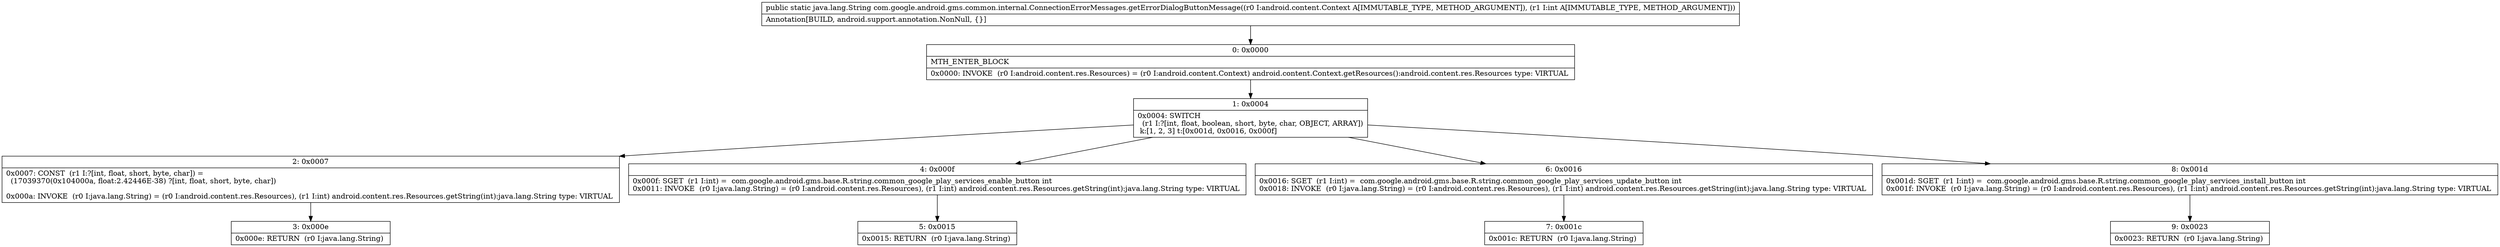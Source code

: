 digraph "CFG forcom.google.android.gms.common.internal.ConnectionErrorMessages.getErrorDialogButtonMessage(Landroid\/content\/Context;I)Ljava\/lang\/String;" {
Node_0 [shape=record,label="{0\:\ 0x0000|MTH_ENTER_BLOCK\l|0x0000: INVOKE  (r0 I:android.content.res.Resources) = (r0 I:android.content.Context) android.content.Context.getResources():android.content.res.Resources type: VIRTUAL \l}"];
Node_1 [shape=record,label="{1\:\ 0x0004|0x0004: SWITCH  \l  (r1 I:?[int, float, boolean, short, byte, char, OBJECT, ARRAY])\l k:[1, 2, 3] t:[0x001d, 0x0016, 0x000f] \l}"];
Node_2 [shape=record,label="{2\:\ 0x0007|0x0007: CONST  (r1 I:?[int, float, short, byte, char]) = \l  (17039370(0x104000a, float:2.42446E\-38) ?[int, float, short, byte, char])\l \l0x000a: INVOKE  (r0 I:java.lang.String) = (r0 I:android.content.res.Resources), (r1 I:int) android.content.res.Resources.getString(int):java.lang.String type: VIRTUAL \l}"];
Node_3 [shape=record,label="{3\:\ 0x000e|0x000e: RETURN  (r0 I:java.lang.String) \l}"];
Node_4 [shape=record,label="{4\:\ 0x000f|0x000f: SGET  (r1 I:int) =  com.google.android.gms.base.R.string.common_google_play_services_enable_button int \l0x0011: INVOKE  (r0 I:java.lang.String) = (r0 I:android.content.res.Resources), (r1 I:int) android.content.res.Resources.getString(int):java.lang.String type: VIRTUAL \l}"];
Node_5 [shape=record,label="{5\:\ 0x0015|0x0015: RETURN  (r0 I:java.lang.String) \l}"];
Node_6 [shape=record,label="{6\:\ 0x0016|0x0016: SGET  (r1 I:int) =  com.google.android.gms.base.R.string.common_google_play_services_update_button int \l0x0018: INVOKE  (r0 I:java.lang.String) = (r0 I:android.content.res.Resources), (r1 I:int) android.content.res.Resources.getString(int):java.lang.String type: VIRTUAL \l}"];
Node_7 [shape=record,label="{7\:\ 0x001c|0x001c: RETURN  (r0 I:java.lang.String) \l}"];
Node_8 [shape=record,label="{8\:\ 0x001d|0x001d: SGET  (r1 I:int) =  com.google.android.gms.base.R.string.common_google_play_services_install_button int \l0x001f: INVOKE  (r0 I:java.lang.String) = (r0 I:android.content.res.Resources), (r1 I:int) android.content.res.Resources.getString(int):java.lang.String type: VIRTUAL \l}"];
Node_9 [shape=record,label="{9\:\ 0x0023|0x0023: RETURN  (r0 I:java.lang.String) \l}"];
MethodNode[shape=record,label="{public static java.lang.String com.google.android.gms.common.internal.ConnectionErrorMessages.getErrorDialogButtonMessage((r0 I:android.content.Context A[IMMUTABLE_TYPE, METHOD_ARGUMENT]), (r1 I:int A[IMMUTABLE_TYPE, METHOD_ARGUMENT]))  | Annotation[BUILD, android.support.annotation.NonNull, \{\}]\l}"];
MethodNode -> Node_0;
Node_0 -> Node_1;
Node_1 -> Node_2;
Node_1 -> Node_4;
Node_1 -> Node_6;
Node_1 -> Node_8;
Node_2 -> Node_3;
Node_4 -> Node_5;
Node_6 -> Node_7;
Node_8 -> Node_9;
}

